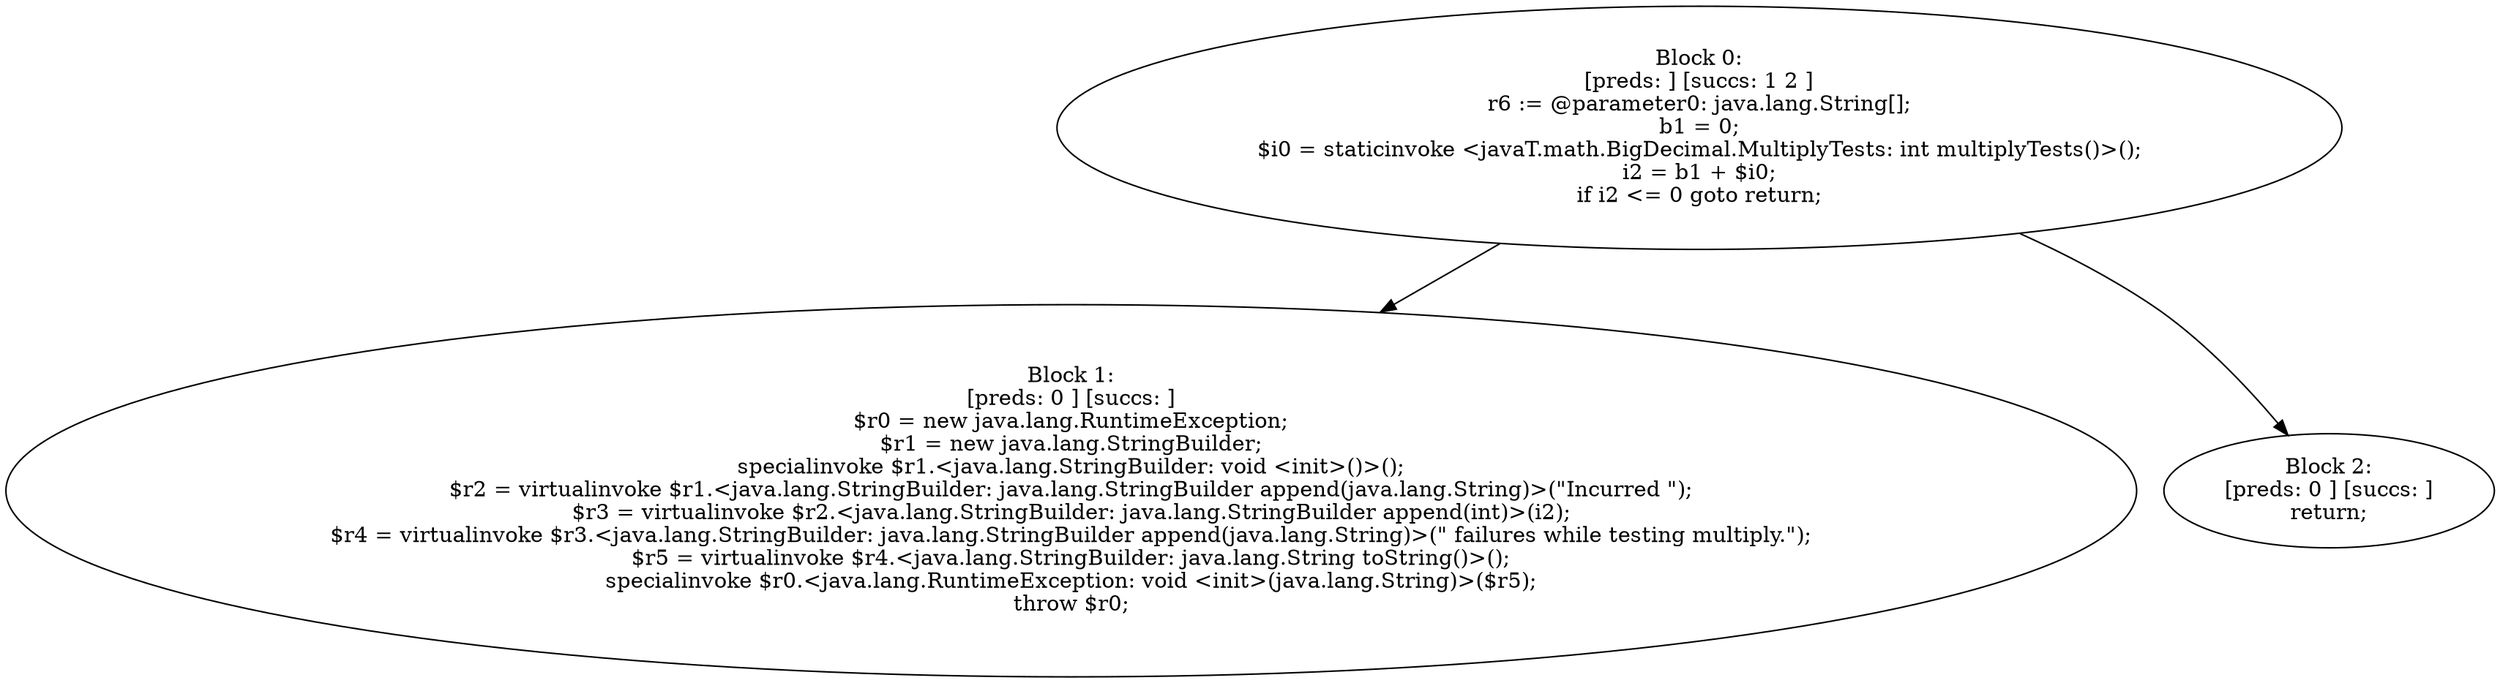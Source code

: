 digraph "unitGraph" {
    "Block 0:
[preds: ] [succs: 1 2 ]
r6 := @parameter0: java.lang.String[];
b1 = 0;
$i0 = staticinvoke <javaT.math.BigDecimal.MultiplyTests: int multiplyTests()>();
i2 = b1 + $i0;
if i2 <= 0 goto return;
"
    "Block 1:
[preds: 0 ] [succs: ]
$r0 = new java.lang.RuntimeException;
$r1 = new java.lang.StringBuilder;
specialinvoke $r1.<java.lang.StringBuilder: void <init>()>();
$r2 = virtualinvoke $r1.<java.lang.StringBuilder: java.lang.StringBuilder append(java.lang.String)>(\"Incurred \");
$r3 = virtualinvoke $r2.<java.lang.StringBuilder: java.lang.StringBuilder append(int)>(i2);
$r4 = virtualinvoke $r3.<java.lang.StringBuilder: java.lang.StringBuilder append(java.lang.String)>(\" failures while testing multiply.\");
$r5 = virtualinvoke $r4.<java.lang.StringBuilder: java.lang.String toString()>();
specialinvoke $r0.<java.lang.RuntimeException: void <init>(java.lang.String)>($r5);
throw $r0;
"
    "Block 2:
[preds: 0 ] [succs: ]
return;
"
    "Block 0:
[preds: ] [succs: 1 2 ]
r6 := @parameter0: java.lang.String[];
b1 = 0;
$i0 = staticinvoke <javaT.math.BigDecimal.MultiplyTests: int multiplyTests()>();
i2 = b1 + $i0;
if i2 <= 0 goto return;
"->"Block 1:
[preds: 0 ] [succs: ]
$r0 = new java.lang.RuntimeException;
$r1 = new java.lang.StringBuilder;
specialinvoke $r1.<java.lang.StringBuilder: void <init>()>();
$r2 = virtualinvoke $r1.<java.lang.StringBuilder: java.lang.StringBuilder append(java.lang.String)>(\"Incurred \");
$r3 = virtualinvoke $r2.<java.lang.StringBuilder: java.lang.StringBuilder append(int)>(i2);
$r4 = virtualinvoke $r3.<java.lang.StringBuilder: java.lang.StringBuilder append(java.lang.String)>(\" failures while testing multiply.\");
$r5 = virtualinvoke $r4.<java.lang.StringBuilder: java.lang.String toString()>();
specialinvoke $r0.<java.lang.RuntimeException: void <init>(java.lang.String)>($r5);
throw $r0;
";
    "Block 0:
[preds: ] [succs: 1 2 ]
r6 := @parameter0: java.lang.String[];
b1 = 0;
$i0 = staticinvoke <javaT.math.BigDecimal.MultiplyTests: int multiplyTests()>();
i2 = b1 + $i0;
if i2 <= 0 goto return;
"->"Block 2:
[preds: 0 ] [succs: ]
return;
";
}
